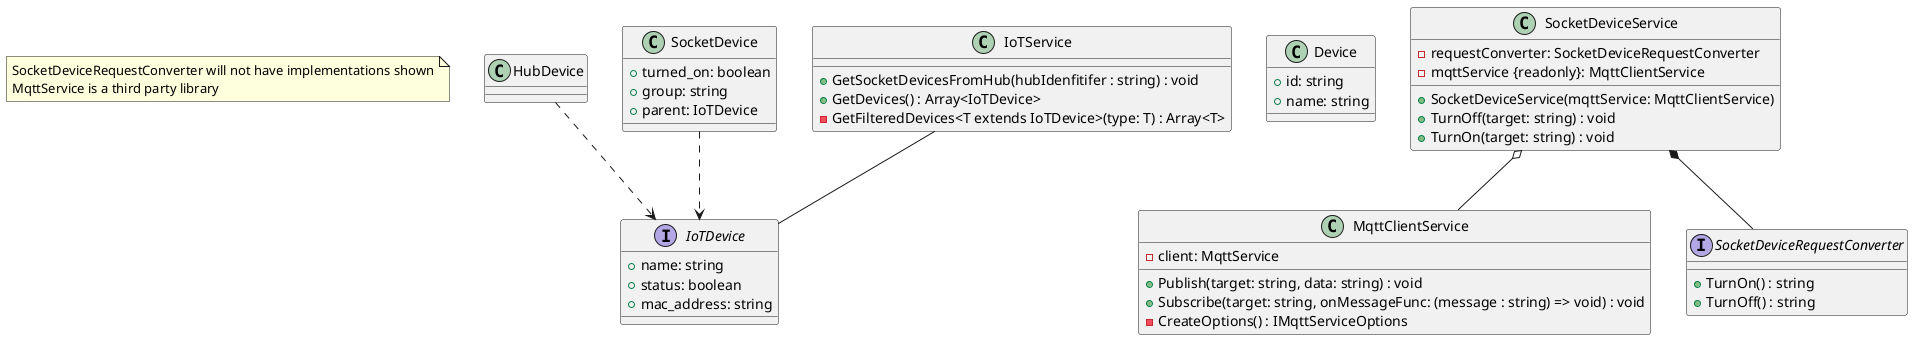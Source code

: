 @startuml Webclient

note "SocketDeviceRequestConverter will not have implementations shown\nMqttService is a third party library" as n1

interface IoTDevice {
    +name: string
    +status: boolean
    +mac_address: string
}

class Device {
    +id: string
    +name: string
}

class HubDevice {
}

class SocketDevice {
    +turned_on: boolean
    +group: string
    +parent: IoTDevice
}

class IoTService {
    +GetSocketDevicesFromHub(hubIdenfitifer : string) : void
    +GetDevices() : Array<IoTDevice>
    -GetFilteredDevices<T extends IoTDevice>(type: T) : Array<T>
}

class MqttClientService {
  -client: MqttService

  +Publish(target: string, data: string) : void
  +Subscribe(target: string, onMessageFunc: (message : string) => void) : void
  -CreateOptions() : IMqttServiceOptions
}

class SocketDeviceService {
  -requestConverter: SocketDeviceRequestConverter
  -mqttService {readonly}: MqttClientService

  +SocketDeviceService(mqttService: MqttClientService) 
  +TurnOff(target: string) : void
  +TurnOn(target: string) : void
}

interface SocketDeviceRequestConverter {
    +TurnOn() : string
    +TurnOff() : string
}

HubDevice ..> IoTDevice
SocketDevice ..> IoTDevice
SocketDeviceService *-- SocketDeviceRequestConverter
SocketDeviceService o-- MqttClientService
IoTService -- IoTDevice

@enduml